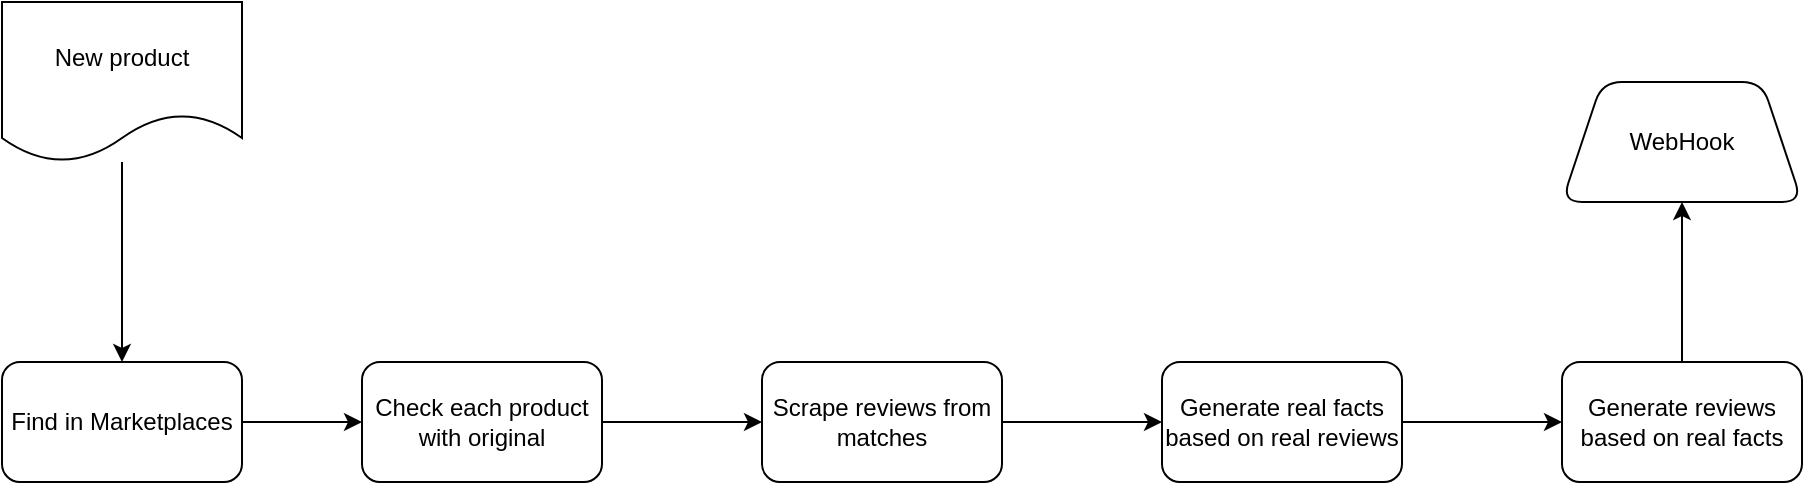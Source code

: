 <mxfile>
    <diagram id="vQ0dPKtV83c0FERKXqmR" name="Page-1">
        <mxGraphModel dx="765" dy="705" grid="1" gridSize="10" guides="1" tooltips="1" connect="1" arrows="1" fold="1" page="1" pageScale="1" pageWidth="10000" pageHeight="10000" math="0" shadow="0">
            <root>
                <mxCell id="0"/>
                <mxCell id="1" parent="0"/>
                <mxCell id="4" style="edgeStyle=none;html=1;" edge="1" parent="1" source="2" target="3">
                    <mxGeometry relative="1" as="geometry"/>
                </mxCell>
                <mxCell id="2" value="New product" style="shape=document;whiteSpace=wrap;html=1;boundedLbl=1;" vertex="1" parent="1">
                    <mxGeometry x="110" y="80" width="120" height="80" as="geometry"/>
                </mxCell>
                <mxCell id="6" style="edgeStyle=none;html=1;entryX=0;entryY=0.5;entryDx=0;entryDy=0;" edge="1" parent="1" source="3" target="5">
                    <mxGeometry relative="1" as="geometry"/>
                </mxCell>
                <mxCell id="3" value="Find in Marketplaces" style="rounded=1;whiteSpace=wrap;html=1;" vertex="1" parent="1">
                    <mxGeometry x="110" y="260" width="120" height="60" as="geometry"/>
                </mxCell>
                <mxCell id="8" value="" style="edgeStyle=none;html=1;" edge="1" parent="1" source="5" target="7">
                    <mxGeometry relative="1" as="geometry"/>
                </mxCell>
                <mxCell id="5" value="Check each product with original" style="rounded=1;whiteSpace=wrap;html=1;" vertex="1" parent="1">
                    <mxGeometry x="290" y="260" width="120" height="60" as="geometry"/>
                </mxCell>
                <mxCell id="10" value="" style="edgeStyle=none;html=1;" edge="1" parent="1" source="7" target="9">
                    <mxGeometry relative="1" as="geometry"/>
                </mxCell>
                <mxCell id="7" value="Scrape reviews from matches" style="whiteSpace=wrap;html=1;rounded=1;" vertex="1" parent="1">
                    <mxGeometry x="490" y="260" width="120" height="60" as="geometry"/>
                </mxCell>
                <mxCell id="12" value="" style="edgeStyle=none;html=1;" edge="1" parent="1" source="9" target="11">
                    <mxGeometry relative="1" as="geometry"/>
                </mxCell>
                <mxCell id="9" value="Generate real facts based on real reviews" style="whiteSpace=wrap;html=1;rounded=1;" vertex="1" parent="1">
                    <mxGeometry x="690" y="260" width="120" height="60" as="geometry"/>
                </mxCell>
                <mxCell id="14" value="" style="edgeStyle=none;html=1;" edge="1" parent="1" source="11" target="13">
                    <mxGeometry relative="1" as="geometry"/>
                </mxCell>
                <mxCell id="11" value="Generate reviews based on real facts" style="whiteSpace=wrap;html=1;rounded=1;" vertex="1" parent="1">
                    <mxGeometry x="890" y="260" width="120" height="60" as="geometry"/>
                </mxCell>
                <mxCell id="13" value="WebHook" style="shape=trapezoid;perimeter=trapezoidPerimeter;whiteSpace=wrap;html=1;fixedSize=1;rounded=1;" vertex="1" parent="1">
                    <mxGeometry x="890" y="120" width="120" height="60" as="geometry"/>
                </mxCell>
            </root>
        </mxGraphModel>
    </diagram>
</mxfile>
